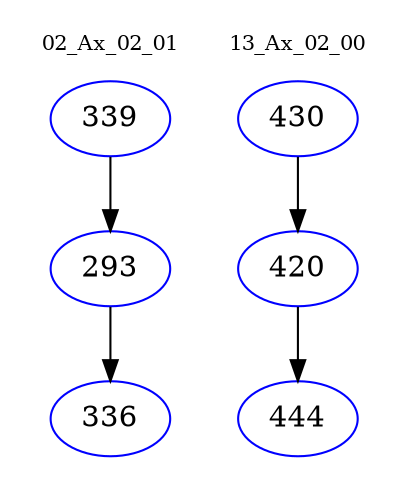 digraph{
subgraph cluster_0 {
color = white
label = "02_Ax_02_01";
fontsize=10;
T0_339 [label="339", color="blue"]
T0_339 -> T0_293 [color="black"]
T0_293 [label="293", color="blue"]
T0_293 -> T0_336 [color="black"]
T0_336 [label="336", color="blue"]
}
subgraph cluster_1 {
color = white
label = "13_Ax_02_00";
fontsize=10;
T1_430 [label="430", color="blue"]
T1_430 -> T1_420 [color="black"]
T1_420 [label="420", color="blue"]
T1_420 -> T1_444 [color="black"]
T1_444 [label="444", color="blue"]
}
}
